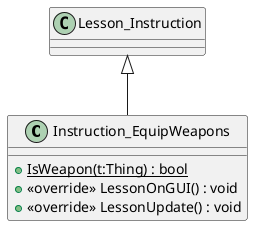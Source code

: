 @startuml
class Instruction_EquipWeapons {
    + {static} IsWeapon(t:Thing) : bool
    + <<override>> LessonOnGUI() : void
    + <<override>> LessonUpdate() : void
}
Lesson_Instruction <|-- Instruction_EquipWeapons
@enduml
